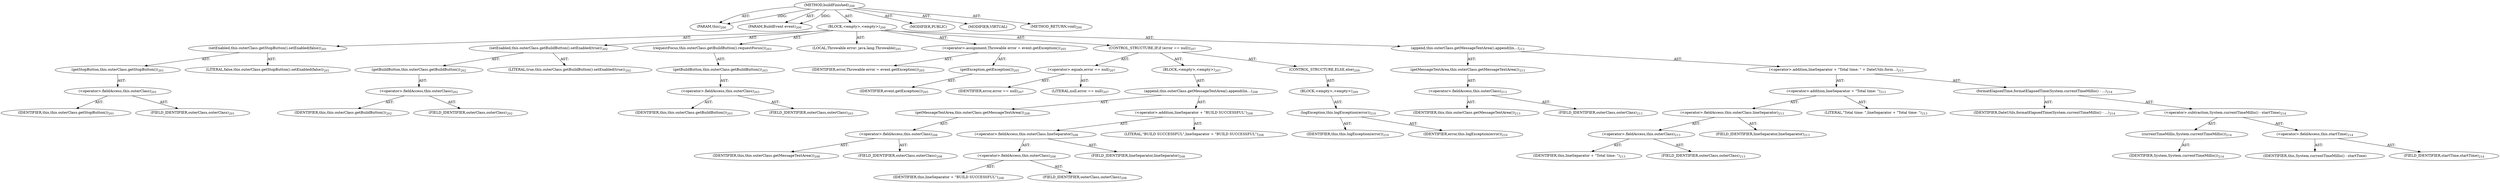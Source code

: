 digraph "buildFinished" {  
"111669149697" [label = <(METHOD,buildFinished)<SUB>200</SUB>> ]
"115964116992" [label = <(PARAM,this)<SUB>200</SUB>> ]
"115964117057" [label = <(PARAM,BuildEvent event)<SUB>200</SUB>> ]
"25769803777" [label = <(BLOCK,&lt;empty&gt;,&lt;empty&gt;)<SUB>200</SUB>> ]
"30064771080" [label = <(setEnabled,this.outerClass.getStopButton().setEnabled(false))<SUB>201</SUB>> ]
"30064771081" [label = <(getStopButton,this.outerClass.getStopButton())<SUB>201</SUB>> ]
"30064771082" [label = <(&lt;operator&gt;.fieldAccess,this.outerClass)<SUB>201</SUB>> ]
"68719476736" [label = <(IDENTIFIER,this,this.outerClass.getStopButton())<SUB>201</SUB>> ]
"55834574850" [label = <(FIELD_IDENTIFIER,outerClass,outerClass)<SUB>201</SUB>> ]
"90194313216" [label = <(LITERAL,false,this.outerClass.getStopButton().setEnabled(false))<SUB>201</SUB>> ]
"30064771083" [label = <(setEnabled,this.outerClass.getBuildButton().setEnabled(true))<SUB>202</SUB>> ]
"30064771084" [label = <(getBuildButton,this.outerClass.getBuildButton())<SUB>202</SUB>> ]
"30064771085" [label = <(&lt;operator&gt;.fieldAccess,this.outerClass)<SUB>202</SUB>> ]
"68719476737" [label = <(IDENTIFIER,this,this.outerClass.getBuildButton())<SUB>202</SUB>> ]
"55834574851" [label = <(FIELD_IDENTIFIER,outerClass,outerClass)<SUB>202</SUB>> ]
"90194313217" [label = <(LITERAL,true,this.outerClass.getBuildButton().setEnabled(true))<SUB>202</SUB>> ]
"30064771086" [label = <(requestFocus,this.outerClass.getBuildButton().requestFocus())<SUB>203</SUB>> ]
"30064771087" [label = <(getBuildButton,this.outerClass.getBuildButton())<SUB>203</SUB>> ]
"30064771088" [label = <(&lt;operator&gt;.fieldAccess,this.outerClass)<SUB>203</SUB>> ]
"68719476738" [label = <(IDENTIFIER,this,this.outerClass.getBuildButton())<SUB>203</SUB>> ]
"55834574852" [label = <(FIELD_IDENTIFIER,outerClass,outerClass)<SUB>203</SUB>> ]
"94489280512" [label = <(LOCAL,Throwable error: java.lang.Throwable)<SUB>205</SUB>> ]
"30064771089" [label = <(&lt;operator&gt;.assignment,Throwable error = event.getException())<SUB>205</SUB>> ]
"68719476989" [label = <(IDENTIFIER,error,Throwable error = event.getException())<SUB>205</SUB>> ]
"30064771090" [label = <(getException,getException())<SUB>205</SUB>> ]
"68719476990" [label = <(IDENTIFIER,event,getException())<SUB>205</SUB>> ]
"47244640256" [label = <(CONTROL_STRUCTURE,IF,if (error == null))<SUB>207</SUB>> ]
"30064771091" [label = <(&lt;operator&gt;.equals,error == null)<SUB>207</SUB>> ]
"68719476991" [label = <(IDENTIFIER,error,error == null)<SUB>207</SUB>> ]
"90194313218" [label = <(LITERAL,null,error == null)<SUB>207</SUB>> ]
"25769803778" [label = <(BLOCK,&lt;empty&gt;,&lt;empty&gt;)<SUB>207</SUB>> ]
"30064771092" [label = <(append,this.outerClass.getMessageTextArea().append(lin...)<SUB>208</SUB>> ]
"30064771093" [label = <(getMessageTextArea,this.outerClass.getMessageTextArea())<SUB>208</SUB>> ]
"30064771094" [label = <(&lt;operator&gt;.fieldAccess,this.outerClass)<SUB>208</SUB>> ]
"68719476739" [label = <(IDENTIFIER,this,this.outerClass.getMessageTextArea())<SUB>208</SUB>> ]
"55834574853" [label = <(FIELD_IDENTIFIER,outerClass,outerClass)<SUB>208</SUB>> ]
"30064771095" [label = <(&lt;operator&gt;.addition,lineSeparator + &quot;BUILD SUCCESSFUL&quot;)<SUB>208</SUB>> ]
"30064771096" [label = <(&lt;operator&gt;.fieldAccess,this.outerClass.lineSeparator)<SUB>208</SUB>> ]
"30064771097" [label = <(&lt;operator&gt;.fieldAccess,this.outerClass)<SUB>208</SUB>> ]
"68719476992" [label = <(IDENTIFIER,this,lineSeparator + &quot;BUILD SUCCESSFUL&quot;)<SUB>208</SUB>> ]
"55834574854" [label = <(FIELD_IDENTIFIER,outerClass,outerClass)<SUB>208</SUB>> ]
"55834574855" [label = <(FIELD_IDENTIFIER,lineSeparator,lineSeparator)<SUB>208</SUB>> ]
"90194313219" [label = <(LITERAL,&quot;BUILD SUCCESSFUL&quot;,lineSeparator + &quot;BUILD SUCCESSFUL&quot;)<SUB>208</SUB>> ]
"47244640257" [label = <(CONTROL_STRUCTURE,ELSE,else)<SUB>209</SUB>> ]
"25769803779" [label = <(BLOCK,&lt;empty&gt;,&lt;empty&gt;)<SUB>209</SUB>> ]
"30064771098" [label = <(logException,this.logException(error))<SUB>210</SUB>> ]
"68719476740" [label = <(IDENTIFIER,this,this.logException(error))<SUB>210</SUB>> ]
"68719476993" [label = <(IDENTIFIER,error,this.logException(error))<SUB>210</SUB>> ]
"30064771099" [label = <(append,this.outerClass.getMessageTextArea().append(lin...)<SUB>213</SUB>> ]
"30064771100" [label = <(getMessageTextArea,this.outerClass.getMessageTextArea())<SUB>213</SUB>> ]
"30064771101" [label = <(&lt;operator&gt;.fieldAccess,this.outerClass)<SUB>213</SUB>> ]
"68719476741" [label = <(IDENTIFIER,this,this.outerClass.getMessageTextArea())<SUB>213</SUB>> ]
"55834574856" [label = <(FIELD_IDENTIFIER,outerClass,outerClass)<SUB>213</SUB>> ]
"30064771102" [label = <(&lt;operator&gt;.addition,lineSeparator + &quot;Total time: &quot; + DateUtils.form...)<SUB>213</SUB>> ]
"30064771103" [label = <(&lt;operator&gt;.addition,lineSeparator + &quot;Total time: &quot;)<SUB>213</SUB>> ]
"30064771104" [label = <(&lt;operator&gt;.fieldAccess,this.outerClass.lineSeparator)<SUB>213</SUB>> ]
"30064771105" [label = <(&lt;operator&gt;.fieldAccess,this.outerClass)<SUB>213</SUB>> ]
"68719476994" [label = <(IDENTIFIER,this,lineSeparator + &quot;Total time: &quot;)<SUB>213</SUB>> ]
"55834574857" [label = <(FIELD_IDENTIFIER,outerClass,outerClass)<SUB>213</SUB>> ]
"55834574858" [label = <(FIELD_IDENTIFIER,lineSeparator,lineSeparator)<SUB>213</SUB>> ]
"90194313220" [label = <(LITERAL,&quot;Total time: &quot;,lineSeparator + &quot;Total time: &quot;)<SUB>213</SUB>> ]
"30064771106" [label = <(formatElapsedTime,formatElapsedTime(System.currentTimeMillis() - ...)<SUB>214</SUB>> ]
"68719476995" [label = <(IDENTIFIER,DateUtils,formatElapsedTime(System.currentTimeMillis() - ...)<SUB>214</SUB>> ]
"30064771107" [label = <(&lt;operator&gt;.subtraction,System.currentTimeMillis() - startTime)<SUB>214</SUB>> ]
"30064771108" [label = <(currentTimeMillis,System.currentTimeMillis())<SUB>214</SUB>> ]
"68719476996" [label = <(IDENTIFIER,System,System.currentTimeMillis())<SUB>214</SUB>> ]
"30064771109" [label = <(&lt;operator&gt;.fieldAccess,this.startTime)<SUB>214</SUB>> ]
"68719476997" [label = <(IDENTIFIER,this,System.currentTimeMillis() - startTime)> ]
"55834574859" [label = <(FIELD_IDENTIFIER,startTime,startTime)<SUB>214</SUB>> ]
"133143986222" [label = <(MODIFIER,PUBLIC)> ]
"133143986223" [label = <(MODIFIER,VIRTUAL)> ]
"128849018881" [label = <(METHOD_RETURN,void)<SUB>200</SUB>> ]
  "111669149697" -> "115964116992"  [ label = "AST: "] 
  "111669149697" -> "115964117057"  [ label = "AST: "] 
  "111669149697" -> "25769803777"  [ label = "AST: "] 
  "111669149697" -> "133143986222"  [ label = "AST: "] 
  "111669149697" -> "133143986223"  [ label = "AST: "] 
  "111669149697" -> "128849018881"  [ label = "AST: "] 
  "25769803777" -> "30064771080"  [ label = "AST: "] 
  "25769803777" -> "30064771083"  [ label = "AST: "] 
  "25769803777" -> "30064771086"  [ label = "AST: "] 
  "25769803777" -> "94489280512"  [ label = "AST: "] 
  "25769803777" -> "30064771089"  [ label = "AST: "] 
  "25769803777" -> "47244640256"  [ label = "AST: "] 
  "25769803777" -> "30064771099"  [ label = "AST: "] 
  "30064771080" -> "30064771081"  [ label = "AST: "] 
  "30064771080" -> "90194313216"  [ label = "AST: "] 
  "30064771081" -> "30064771082"  [ label = "AST: "] 
  "30064771082" -> "68719476736"  [ label = "AST: "] 
  "30064771082" -> "55834574850"  [ label = "AST: "] 
  "30064771083" -> "30064771084"  [ label = "AST: "] 
  "30064771083" -> "90194313217"  [ label = "AST: "] 
  "30064771084" -> "30064771085"  [ label = "AST: "] 
  "30064771085" -> "68719476737"  [ label = "AST: "] 
  "30064771085" -> "55834574851"  [ label = "AST: "] 
  "30064771086" -> "30064771087"  [ label = "AST: "] 
  "30064771087" -> "30064771088"  [ label = "AST: "] 
  "30064771088" -> "68719476738"  [ label = "AST: "] 
  "30064771088" -> "55834574852"  [ label = "AST: "] 
  "30064771089" -> "68719476989"  [ label = "AST: "] 
  "30064771089" -> "30064771090"  [ label = "AST: "] 
  "30064771090" -> "68719476990"  [ label = "AST: "] 
  "47244640256" -> "30064771091"  [ label = "AST: "] 
  "47244640256" -> "25769803778"  [ label = "AST: "] 
  "47244640256" -> "47244640257"  [ label = "AST: "] 
  "30064771091" -> "68719476991"  [ label = "AST: "] 
  "30064771091" -> "90194313218"  [ label = "AST: "] 
  "25769803778" -> "30064771092"  [ label = "AST: "] 
  "30064771092" -> "30064771093"  [ label = "AST: "] 
  "30064771092" -> "30064771095"  [ label = "AST: "] 
  "30064771093" -> "30064771094"  [ label = "AST: "] 
  "30064771094" -> "68719476739"  [ label = "AST: "] 
  "30064771094" -> "55834574853"  [ label = "AST: "] 
  "30064771095" -> "30064771096"  [ label = "AST: "] 
  "30064771095" -> "90194313219"  [ label = "AST: "] 
  "30064771096" -> "30064771097"  [ label = "AST: "] 
  "30064771096" -> "55834574855"  [ label = "AST: "] 
  "30064771097" -> "68719476992"  [ label = "AST: "] 
  "30064771097" -> "55834574854"  [ label = "AST: "] 
  "47244640257" -> "25769803779"  [ label = "AST: "] 
  "25769803779" -> "30064771098"  [ label = "AST: "] 
  "30064771098" -> "68719476740"  [ label = "AST: "] 
  "30064771098" -> "68719476993"  [ label = "AST: "] 
  "30064771099" -> "30064771100"  [ label = "AST: "] 
  "30064771099" -> "30064771102"  [ label = "AST: "] 
  "30064771100" -> "30064771101"  [ label = "AST: "] 
  "30064771101" -> "68719476741"  [ label = "AST: "] 
  "30064771101" -> "55834574856"  [ label = "AST: "] 
  "30064771102" -> "30064771103"  [ label = "AST: "] 
  "30064771102" -> "30064771106"  [ label = "AST: "] 
  "30064771103" -> "30064771104"  [ label = "AST: "] 
  "30064771103" -> "90194313220"  [ label = "AST: "] 
  "30064771104" -> "30064771105"  [ label = "AST: "] 
  "30064771104" -> "55834574858"  [ label = "AST: "] 
  "30064771105" -> "68719476994"  [ label = "AST: "] 
  "30064771105" -> "55834574857"  [ label = "AST: "] 
  "30064771106" -> "68719476995"  [ label = "AST: "] 
  "30064771106" -> "30064771107"  [ label = "AST: "] 
  "30064771107" -> "30064771108"  [ label = "AST: "] 
  "30064771107" -> "30064771109"  [ label = "AST: "] 
  "30064771108" -> "68719476996"  [ label = "AST: "] 
  "30064771109" -> "68719476997"  [ label = "AST: "] 
  "30064771109" -> "55834574859"  [ label = "AST: "] 
  "111669149697" -> "115964116992"  [ label = "DDG: "] 
  "111669149697" -> "115964117057"  [ label = "DDG: "] 
}
